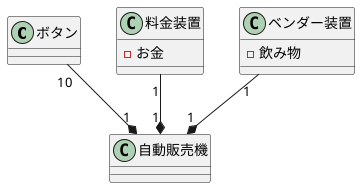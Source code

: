 @startuml
class ボタン{
    
}

class 料金装置{
    -お金
    
}

class ベンダー装置{
    -飲み物
    
}

ボタン "10" --* "1" 自動販売機
料金装置 "1" --* "1" 自動販売機
ベンダー装置 "1" --* "1" 自動販売機
@enduml